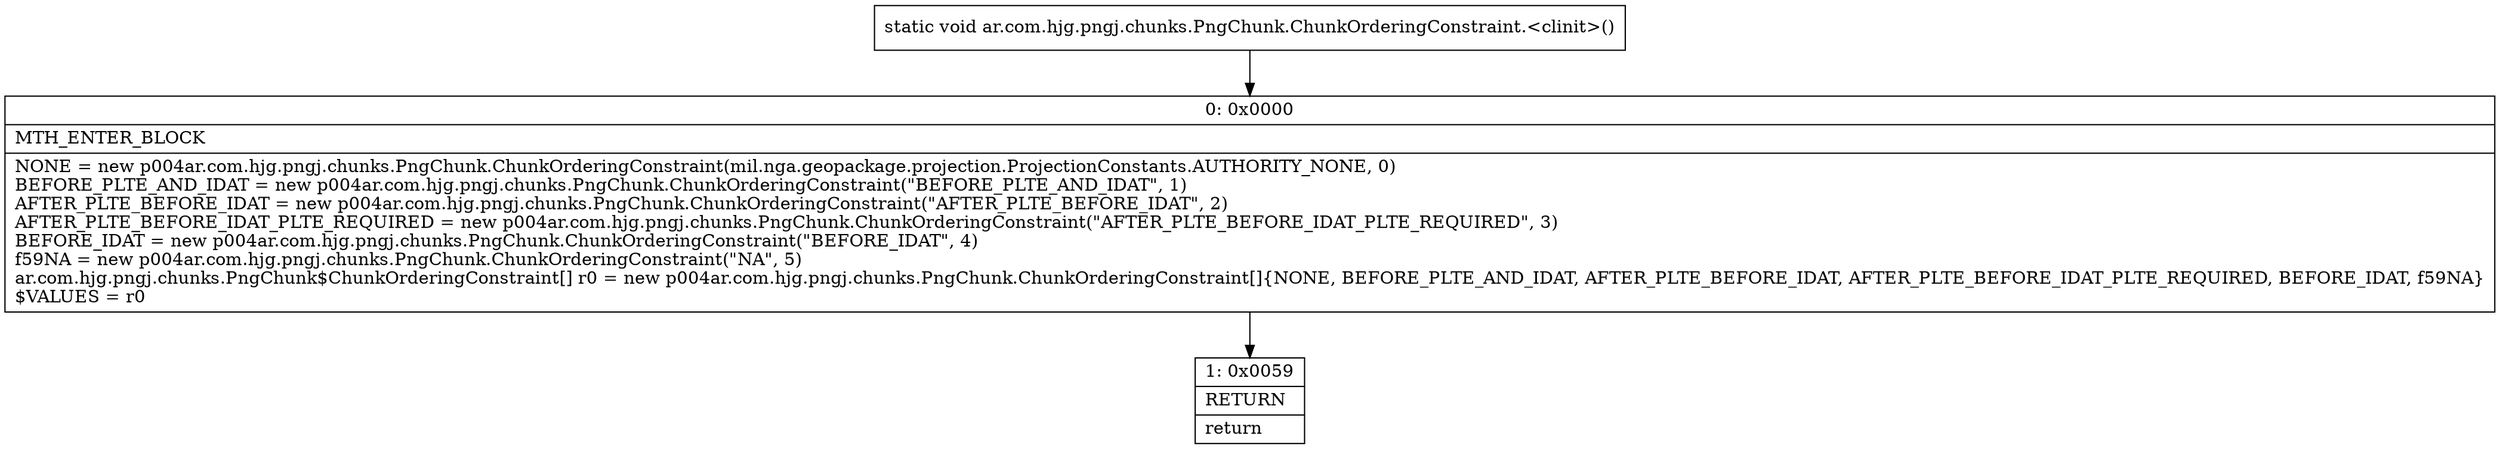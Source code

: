 digraph "CFG forar.com.hjg.pngj.chunks.PngChunk.ChunkOrderingConstraint.\<clinit\>()V" {
Node_0 [shape=record,label="{0\:\ 0x0000|MTH_ENTER_BLOCK\l|NONE = new p004ar.com.hjg.pngj.chunks.PngChunk.ChunkOrderingConstraint(mil.nga.geopackage.projection.ProjectionConstants.AUTHORITY_NONE, 0)\lBEFORE_PLTE_AND_IDAT = new p004ar.com.hjg.pngj.chunks.PngChunk.ChunkOrderingConstraint(\"BEFORE_PLTE_AND_IDAT\", 1)\lAFTER_PLTE_BEFORE_IDAT = new p004ar.com.hjg.pngj.chunks.PngChunk.ChunkOrderingConstraint(\"AFTER_PLTE_BEFORE_IDAT\", 2)\lAFTER_PLTE_BEFORE_IDAT_PLTE_REQUIRED = new p004ar.com.hjg.pngj.chunks.PngChunk.ChunkOrderingConstraint(\"AFTER_PLTE_BEFORE_IDAT_PLTE_REQUIRED\", 3)\lBEFORE_IDAT = new p004ar.com.hjg.pngj.chunks.PngChunk.ChunkOrderingConstraint(\"BEFORE_IDAT\", 4)\lf59NA = new p004ar.com.hjg.pngj.chunks.PngChunk.ChunkOrderingConstraint(\"NA\", 5)\lar.com.hjg.pngj.chunks.PngChunk$ChunkOrderingConstraint[] r0 = new p004ar.com.hjg.pngj.chunks.PngChunk.ChunkOrderingConstraint[]\{NONE, BEFORE_PLTE_AND_IDAT, AFTER_PLTE_BEFORE_IDAT, AFTER_PLTE_BEFORE_IDAT_PLTE_REQUIRED, BEFORE_IDAT, f59NA\}\l$VALUES = r0\l}"];
Node_1 [shape=record,label="{1\:\ 0x0059|RETURN\l|return\l}"];
MethodNode[shape=record,label="{static void ar.com.hjg.pngj.chunks.PngChunk.ChunkOrderingConstraint.\<clinit\>() }"];
MethodNode -> Node_0;
Node_0 -> Node_1;
}

